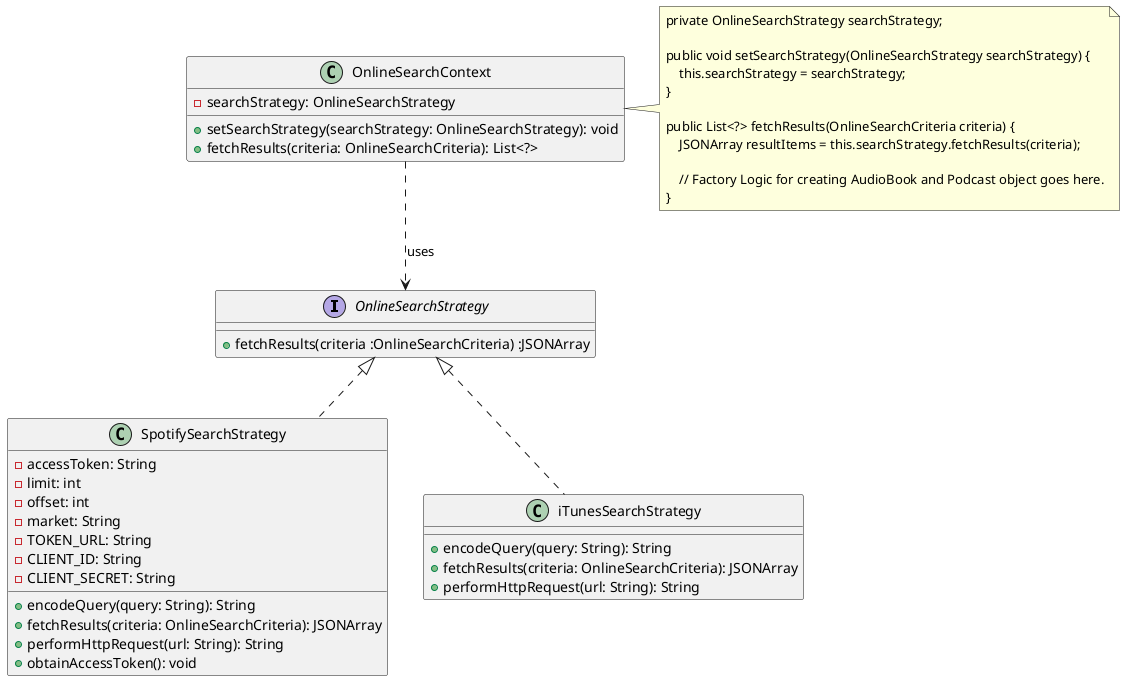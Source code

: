 @startuml

interface OnlineSearchStrategy {
  + fetchResults(criteria :OnlineSearchCriteria) :JSONArray
}

class SpotifySearchStrategy implements OnlineSearchStrategy {
    - accessToken: String
    - limit: int
    - offset: int
    - market: String
    - TOKEN_URL: String
    - CLIENT_ID: String
    - CLIENT_SECRET: String

    + encodeQuery(query: String): String
    + fetchResults(criteria: OnlineSearchCriteria): JSONArray
    + performHttpRequest(url: String): String
    + obtainAccessToken(): void
}

class iTunesSearchStrategy implements OnlineSearchStrategy {
    + encodeQuery(query: String): String
    + fetchResults(criteria: OnlineSearchCriteria): JSONArray
    + performHttpRequest(url: String): String
}

class OnlineSearchContext {
    - searchStrategy: OnlineSearchStrategy

    + setSearchStrategy(searchStrategy: OnlineSearchStrategy): void
    + fetchResults(criteria: OnlineSearchCriteria): List<?>
}
OnlineSearchContext ..> OnlineSearchStrategy :uses

note right of OnlineSearchContext
    private OnlineSearchStrategy searchStrategy;

    public void setSearchStrategy(OnlineSearchStrategy searchStrategy) {
        this.searchStrategy = searchStrategy;
    }

    public List<?> fetchResults(OnlineSearchCriteria criteria) {
        JSONArray resultItems = this.searchStrategy.fetchResults(criteria);

        // Factory Logic for creating AudioBook and Podcast object goes here.
    }
end note
@enduml